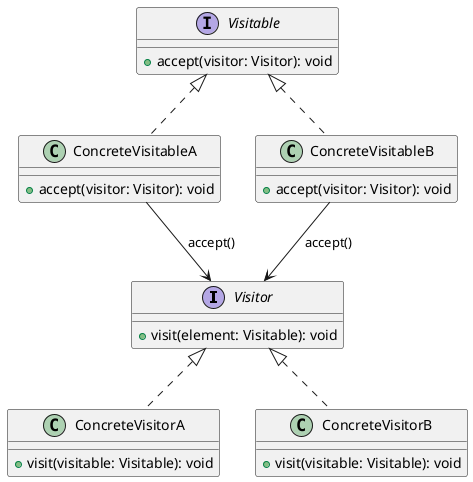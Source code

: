 @startuml Visitor_Pattern
interface Visitor {
    + visit(element: Visitable): void
}

interface Visitable {
    + accept(visitor: Visitor): void
}

class ConcreteVisitableA {
    + accept(visitor: Visitor): void
}

class ConcreteVisitableB {
    + accept(visitor: Visitor): void
}

class ConcreteVisitorA {
    + visit(visitable: Visitable): void
}

class ConcreteVisitorB {
    + visit(visitable: Visitable): void
}

Visitor <|.. ConcreteVisitorA
Visitor <|.. ConcreteVisitorB

Visitable <|.. ConcreteVisitableA
Visitable <|.. ConcreteVisitableB

ConcreteVisitableA --> Visitor : accept()
ConcreteVisitableB --> Visitor : accept()

@enduml
